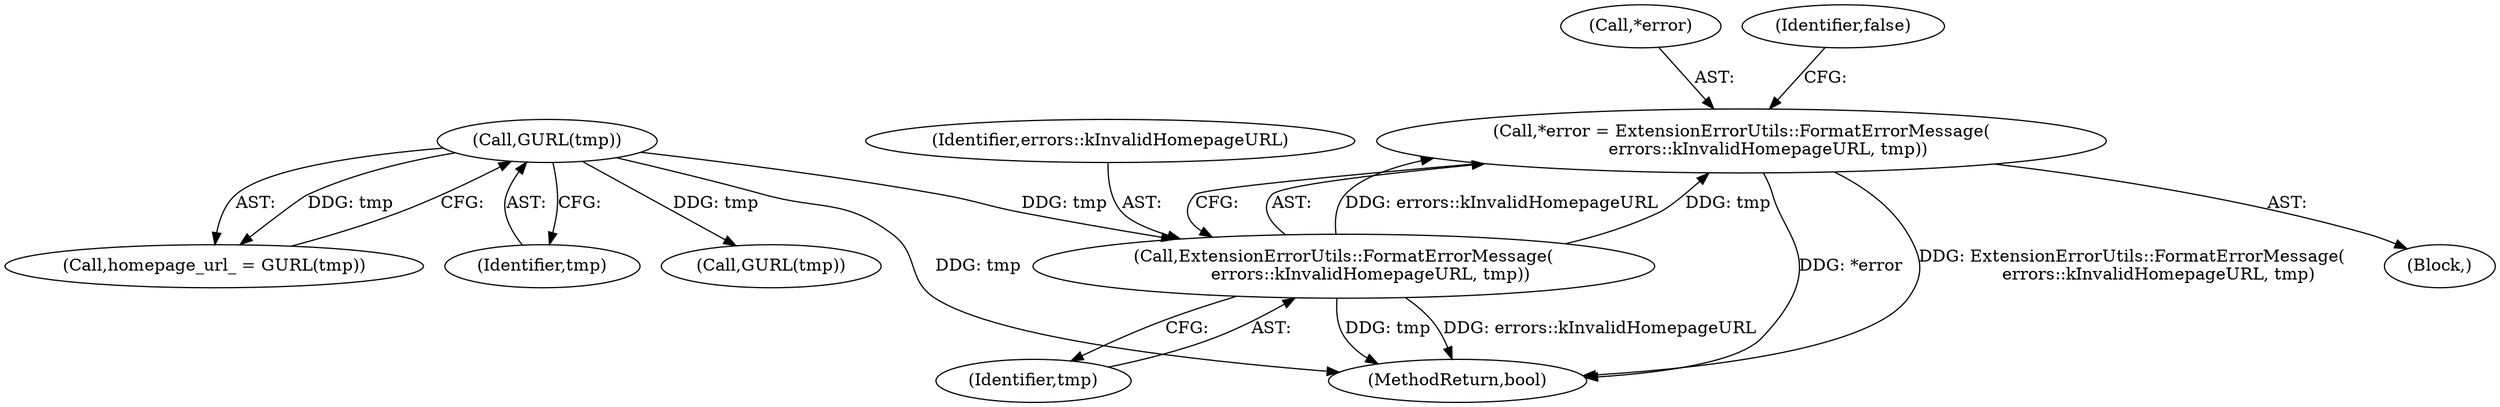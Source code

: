 digraph "0_Chrome_c63f2b7fe4fe2977f858a8e36d5f48db17eff2e7_30@pointer" {
"1000291" [label="(Call,*error = ExtensionErrorUtils::FormatErrorMessage(\n          errors::kInvalidHomepageURL, tmp))"];
"1000294" [label="(Call,ExtensionErrorUtils::FormatErrorMessage(\n          errors::kInvalidHomepageURL, tmp))"];
"1000277" [label="(Call,GURL(tmp))"];
"1000292" [label="(Call,*error)"];
"1000296" [label="(Identifier,tmp)"];
"1000275" [label="(Call,homepage_url_ = GURL(tmp))"];
"1000291" [label="(Call,*error = ExtensionErrorUtils::FormatErrorMessage(\n          errors::kInvalidHomepageURL, tmp))"];
"1002448" [label="(MethodReturn,bool)"];
"1000278" [label="(Identifier,tmp)"];
"1000321" [label="(Call,GURL(tmp))"];
"1000294" [label="(Call,ExtensionErrorUtils::FormatErrorMessage(\n          errors::kInvalidHomepageURL, tmp))"];
"1000295" [label="(Identifier,errors::kInvalidHomepageURL)"];
"1000290" [label="(Block,)"];
"1000277" [label="(Call,GURL(tmp))"];
"1000298" [label="(Identifier,false)"];
"1000291" -> "1000290"  [label="AST: "];
"1000291" -> "1000294"  [label="CFG: "];
"1000292" -> "1000291"  [label="AST: "];
"1000294" -> "1000291"  [label="AST: "];
"1000298" -> "1000291"  [label="CFG: "];
"1000291" -> "1002448"  [label="DDG: *error"];
"1000291" -> "1002448"  [label="DDG: ExtensionErrorUtils::FormatErrorMessage(\n          errors::kInvalidHomepageURL, tmp)"];
"1000294" -> "1000291"  [label="DDG: errors::kInvalidHomepageURL"];
"1000294" -> "1000291"  [label="DDG: tmp"];
"1000294" -> "1000296"  [label="CFG: "];
"1000295" -> "1000294"  [label="AST: "];
"1000296" -> "1000294"  [label="AST: "];
"1000294" -> "1002448"  [label="DDG: tmp"];
"1000294" -> "1002448"  [label="DDG: errors::kInvalidHomepageURL"];
"1000277" -> "1000294"  [label="DDG: tmp"];
"1000277" -> "1000275"  [label="AST: "];
"1000277" -> "1000278"  [label="CFG: "];
"1000278" -> "1000277"  [label="AST: "];
"1000275" -> "1000277"  [label="CFG: "];
"1000277" -> "1002448"  [label="DDG: tmp"];
"1000277" -> "1000275"  [label="DDG: tmp"];
"1000277" -> "1000321"  [label="DDG: tmp"];
}
